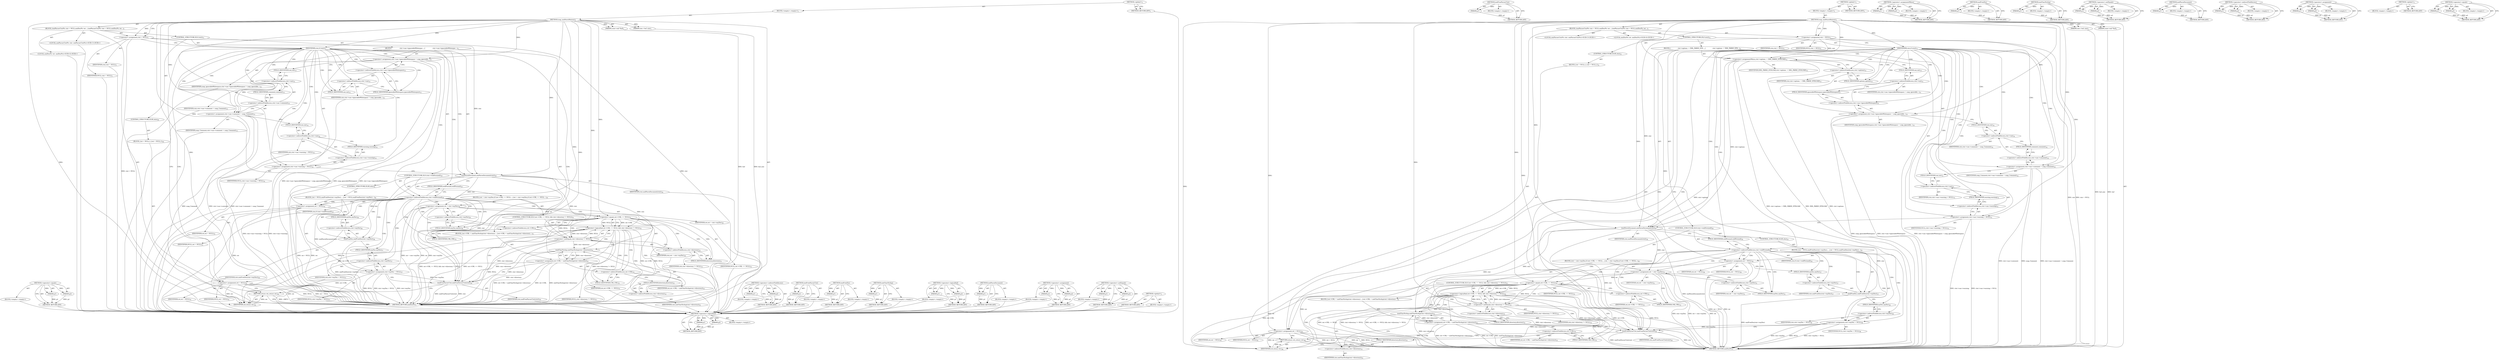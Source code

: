 digraph "&lt;operator&gt;.equals" {
vulnerable_139 [label=<(METHOD,&lt;operator&gt;.equals)>];
vulnerable_140 [label=<(PARAM,p1)>];
vulnerable_141 [label=<(PARAM,p2)>];
vulnerable_142 [label=<(BLOCK,&lt;empty&gt;,&lt;empty&gt;)>];
vulnerable_143 [label=<(METHOD_RETURN,ANY)>];
vulnerable_6 [label=<(METHOD,&lt;global&gt;)<SUB>1</SUB>>];
vulnerable_7 [label=<(BLOCK,&lt;empty&gt;,&lt;empty&gt;)<SUB>1</SUB>>];
vulnerable_8 [label=<(METHOD,soap_xmlParseMemory)<SUB>1</SUB>>];
vulnerable_9 [label=<(PARAM,const void *buf)<SUB>1</SUB>>];
vulnerable_10 [label=<(PARAM,size_t buf_size)<SUB>1</SUB>>];
vulnerable_11 [label=<(BLOCK,{
	xmlParserCtxtPtr ctxt = NULL;
	xmlDocPtr ret...,{
	xmlParserCtxtPtr ctxt = NULL;
	xmlDocPtr ret...)<SUB>2</SUB>>];
vulnerable_12 [label="<(LOCAL,xmlParserCtxtPtr ctxt: xmlParserCtxtPtr)<SUB>3</SUB>>"];
vulnerable_13 [label=<(&lt;operator&gt;.assignment,ctxt = NULL)<SUB>3</SUB>>];
vulnerable_14 [label=<(IDENTIFIER,ctxt,ctxt = NULL)<SUB>3</SUB>>];
vulnerable_15 [label=<(IDENTIFIER,NULL,ctxt = NULL)<SUB>3</SUB>>];
vulnerable_16 [label="<(LOCAL,xmlDocPtr ret: xmlDocPtr)<SUB>4</SUB>>"];
vulnerable_17 [label=<(CONTROL_STRUCTURE,IF,if (ctxt))<SUB>11</SUB>>];
vulnerable_18 [label=<(IDENTIFIER,ctxt,if (ctxt))<SUB>11</SUB>>];
vulnerable_19 [label=<(BLOCK,{
                ctxt-&gt;sax-&gt;ignorableWhitespac...,{
                ctxt-&gt;sax-&gt;ignorableWhitespac...)<SUB>11</SUB>>];
vulnerable_20 [label=<(&lt;operator&gt;.assignment,ctxt-&gt;sax-&gt;ignorableWhitespace = soap_ignorable...)<SUB>12</SUB>>];
vulnerable_21 [label=<(&lt;operator&gt;.indirectFieldAccess,ctxt-&gt;sax-&gt;ignorableWhitespace)<SUB>12</SUB>>];
vulnerable_22 [label=<(&lt;operator&gt;.indirectFieldAccess,ctxt-&gt;sax)<SUB>12</SUB>>];
vulnerable_23 [label=<(IDENTIFIER,ctxt,ctxt-&gt;sax-&gt;ignorableWhitespace = soap_ignorable...)<SUB>12</SUB>>];
vulnerable_24 [label=<(FIELD_IDENTIFIER,sax,sax)<SUB>12</SUB>>];
vulnerable_25 [label=<(FIELD_IDENTIFIER,ignorableWhitespace,ignorableWhitespace)<SUB>12</SUB>>];
vulnerable_26 [label=<(IDENTIFIER,soap_ignorableWhitespace,ctxt-&gt;sax-&gt;ignorableWhitespace = soap_ignorable...)<SUB>12</SUB>>];
vulnerable_27 [label=<(&lt;operator&gt;.assignment,ctxt-&gt;sax-&gt;comment = soap_Comment)<SUB>13</SUB>>];
vulnerable_28 [label=<(&lt;operator&gt;.indirectFieldAccess,ctxt-&gt;sax-&gt;comment)<SUB>13</SUB>>];
vulnerable_29 [label=<(&lt;operator&gt;.indirectFieldAccess,ctxt-&gt;sax)<SUB>13</SUB>>];
vulnerable_30 [label=<(IDENTIFIER,ctxt,ctxt-&gt;sax-&gt;comment = soap_Comment)<SUB>13</SUB>>];
vulnerable_31 [label=<(FIELD_IDENTIFIER,sax,sax)<SUB>13</SUB>>];
vulnerable_32 [label=<(FIELD_IDENTIFIER,comment,comment)<SUB>13</SUB>>];
vulnerable_33 [label=<(IDENTIFIER,soap_Comment,ctxt-&gt;sax-&gt;comment = soap_Comment)<SUB>13</SUB>>];
vulnerable_34 [label=<(&lt;operator&gt;.assignment,ctxt-&gt;sax-&gt;warning = NULL)<SUB>14</SUB>>];
vulnerable_35 [label=<(&lt;operator&gt;.indirectFieldAccess,ctxt-&gt;sax-&gt;warning)<SUB>14</SUB>>];
vulnerable_36 [label=<(&lt;operator&gt;.indirectFieldAccess,ctxt-&gt;sax)<SUB>14</SUB>>];
vulnerable_37 [label=<(IDENTIFIER,ctxt,ctxt-&gt;sax-&gt;warning = NULL)<SUB>14</SUB>>];
vulnerable_38 [label=<(FIELD_IDENTIFIER,sax,sax)<SUB>14</SUB>>];
vulnerable_39 [label=<(FIELD_IDENTIFIER,warning,warning)<SUB>14</SUB>>];
vulnerable_40 [label=<(IDENTIFIER,NULL,ctxt-&gt;sax-&gt;warning = NULL)<SUB>14</SUB>>];
vulnerable_41 [label=<(xmlParseDocument,xmlParseDocument(ctxt))<SUB>18</SUB>>];
vulnerable_42 [label=<(IDENTIFIER,ctxt,xmlParseDocument(ctxt))<SUB>18</SUB>>];
vulnerable_43 [label=<(CONTROL_STRUCTURE,IF,if (ctxt-&gt;wellFormed))<SUB>19</SUB>>];
vulnerable_44 [label=<(&lt;operator&gt;.indirectFieldAccess,ctxt-&gt;wellFormed)<SUB>19</SUB>>];
vulnerable_45 [label=<(IDENTIFIER,ctxt,if (ctxt-&gt;wellFormed))<SUB>19</SUB>>];
vulnerable_46 [label=<(FIELD_IDENTIFIER,wellFormed,wellFormed)<SUB>19</SUB>>];
vulnerable_47 [label=<(BLOCK,{
			ret = ctxt-&gt;myDoc;
			if (ret-&gt;URL == NULL...,{
			ret = ctxt-&gt;myDoc;
			if (ret-&gt;URL == NULL...)<SUB>19</SUB>>];
vulnerable_48 [label=<(&lt;operator&gt;.assignment,ret = ctxt-&gt;myDoc)<SUB>20</SUB>>];
vulnerable_49 [label=<(IDENTIFIER,ret,ret = ctxt-&gt;myDoc)<SUB>20</SUB>>];
vulnerable_50 [label=<(&lt;operator&gt;.indirectFieldAccess,ctxt-&gt;myDoc)<SUB>20</SUB>>];
vulnerable_51 [label=<(IDENTIFIER,ctxt,ret = ctxt-&gt;myDoc)<SUB>20</SUB>>];
vulnerable_52 [label=<(FIELD_IDENTIFIER,myDoc,myDoc)<SUB>20</SUB>>];
vulnerable_53 [label=<(CONTROL_STRUCTURE,IF,if (ret-&gt;URL == NULL &amp;&amp; ctxt-&gt;directory != NULL))<SUB>21</SUB>>];
vulnerable_54 [label=<(&lt;operator&gt;.logicalAnd,ret-&gt;URL == NULL &amp;&amp; ctxt-&gt;directory != NULL)<SUB>21</SUB>>];
vulnerable_55 [label=<(&lt;operator&gt;.equals,ret-&gt;URL == NULL)<SUB>21</SUB>>];
vulnerable_56 [label=<(&lt;operator&gt;.indirectFieldAccess,ret-&gt;URL)<SUB>21</SUB>>];
vulnerable_57 [label=<(IDENTIFIER,ret,ret-&gt;URL == NULL)<SUB>21</SUB>>];
vulnerable_58 [label=<(FIELD_IDENTIFIER,URL,URL)<SUB>21</SUB>>];
vulnerable_59 [label=<(IDENTIFIER,NULL,ret-&gt;URL == NULL)<SUB>21</SUB>>];
vulnerable_60 [label=<(&lt;operator&gt;.notEquals,ctxt-&gt;directory != NULL)<SUB>21</SUB>>];
vulnerable_61 [label=<(&lt;operator&gt;.indirectFieldAccess,ctxt-&gt;directory)<SUB>21</SUB>>];
vulnerable_62 [label=<(IDENTIFIER,ctxt,ctxt-&gt;directory != NULL)<SUB>21</SUB>>];
vulnerable_63 [label=<(FIELD_IDENTIFIER,directory,directory)<SUB>21</SUB>>];
vulnerable_64 [label=<(IDENTIFIER,NULL,ctxt-&gt;directory != NULL)<SUB>21</SUB>>];
vulnerable_65 [label=<(BLOCK,{
				ret-&gt;URL = xmlCharStrdup(ctxt-&gt;directory)...,{
				ret-&gt;URL = xmlCharStrdup(ctxt-&gt;directory)...)<SUB>21</SUB>>];
vulnerable_66 [label=<(&lt;operator&gt;.assignment,ret-&gt;URL = xmlCharStrdup(ctxt-&gt;directory))<SUB>22</SUB>>];
vulnerable_67 [label=<(&lt;operator&gt;.indirectFieldAccess,ret-&gt;URL)<SUB>22</SUB>>];
vulnerable_68 [label=<(IDENTIFIER,ret,ret-&gt;URL = xmlCharStrdup(ctxt-&gt;directory))<SUB>22</SUB>>];
vulnerable_69 [label=<(FIELD_IDENTIFIER,URL,URL)<SUB>22</SUB>>];
vulnerable_70 [label=<(xmlCharStrdup,xmlCharStrdup(ctxt-&gt;directory))<SUB>22</SUB>>];
vulnerable_71 [label=<(&lt;operator&gt;.indirectFieldAccess,ctxt-&gt;directory)<SUB>22</SUB>>];
vulnerable_72 [label=<(IDENTIFIER,ctxt,xmlCharStrdup(ctxt-&gt;directory))<SUB>22</SUB>>];
vulnerable_73 [label=<(FIELD_IDENTIFIER,directory,directory)<SUB>22</SUB>>];
vulnerable_74 [label=<(CONTROL_STRUCTURE,ELSE,else)<SUB>24</SUB>>];
vulnerable_75 [label=<(BLOCK,{
			ret = NULL;
			xmlFreeDoc(ctxt-&gt;myDoc);
		...,{
			ret = NULL;
			xmlFreeDoc(ctxt-&gt;myDoc);
		...)<SUB>24</SUB>>];
vulnerable_76 [label=<(&lt;operator&gt;.assignment,ret = NULL)<SUB>25</SUB>>];
vulnerable_77 [label=<(IDENTIFIER,ret,ret = NULL)<SUB>25</SUB>>];
vulnerable_78 [label=<(IDENTIFIER,NULL,ret = NULL)<SUB>25</SUB>>];
vulnerable_79 [label=<(xmlFreeDoc,xmlFreeDoc(ctxt-&gt;myDoc))<SUB>26</SUB>>];
vulnerable_80 [label=<(&lt;operator&gt;.indirectFieldAccess,ctxt-&gt;myDoc)<SUB>26</SUB>>];
vulnerable_81 [label=<(IDENTIFIER,ctxt,xmlFreeDoc(ctxt-&gt;myDoc))<SUB>26</SUB>>];
vulnerable_82 [label=<(FIELD_IDENTIFIER,myDoc,myDoc)<SUB>26</SUB>>];
vulnerable_83 [label=<(&lt;operator&gt;.assignment,ctxt-&gt;myDoc = NULL)<SUB>27</SUB>>];
vulnerable_84 [label=<(&lt;operator&gt;.indirectFieldAccess,ctxt-&gt;myDoc)<SUB>27</SUB>>];
vulnerable_85 [label=<(IDENTIFIER,ctxt,ctxt-&gt;myDoc = NULL)<SUB>27</SUB>>];
vulnerable_86 [label=<(FIELD_IDENTIFIER,myDoc,myDoc)<SUB>27</SUB>>];
vulnerable_87 [label=<(IDENTIFIER,NULL,ctxt-&gt;myDoc = NULL)<SUB>27</SUB>>];
vulnerable_88 [label=<(xmlFreeParserCtxt,xmlFreeParserCtxt(ctxt))<SUB>29</SUB>>];
vulnerable_89 [label=<(IDENTIFIER,ctxt,xmlFreeParserCtxt(ctxt))<SUB>29</SUB>>];
vulnerable_90 [label=<(CONTROL_STRUCTURE,ELSE,else)<SUB>30</SUB>>];
vulnerable_91 [label=<(BLOCK,{
		ret = NULL;
	},{
		ret = NULL;
	})<SUB>30</SUB>>];
vulnerable_92 [label=<(&lt;operator&gt;.assignment,ret = NULL)<SUB>31</SUB>>];
vulnerable_93 [label=<(IDENTIFIER,ret,ret = NULL)<SUB>31</SUB>>];
vulnerable_94 [label=<(IDENTIFIER,NULL,ret = NULL)<SUB>31</SUB>>];
vulnerable_95 [label=<(RETURN,return ret;,return ret;)<SUB>43</SUB>>];
vulnerable_96 [label=<(IDENTIFIER,ret,return ret;)<SUB>43</SUB>>];
vulnerable_97 [label=<(METHOD_RETURN,xmlDocPtr)<SUB>1</SUB>>];
vulnerable_99 [label=<(METHOD_RETURN,ANY)<SUB>1</SUB>>];
vulnerable_125 [label=<(METHOD,&lt;operator&gt;.indirectFieldAccess)>];
vulnerable_126 [label=<(PARAM,p1)>];
vulnerable_127 [label=<(PARAM,p2)>];
vulnerable_128 [label=<(BLOCK,&lt;empty&gt;,&lt;empty&gt;)>];
vulnerable_129 [label=<(METHOD_RETURN,ANY)>];
vulnerable_157 [label=<(METHOD,xmlFreeParserCtxt)>];
vulnerable_158 [label=<(PARAM,p1)>];
vulnerable_159 [label=<(BLOCK,&lt;empty&gt;,&lt;empty&gt;)>];
vulnerable_160 [label=<(METHOD_RETURN,ANY)>];
vulnerable_153 [label=<(METHOD,xmlFreeDoc)>];
vulnerable_154 [label=<(PARAM,p1)>];
vulnerable_155 [label=<(BLOCK,&lt;empty&gt;,&lt;empty&gt;)>];
vulnerable_156 [label=<(METHOD_RETURN,ANY)>];
vulnerable_149 [label=<(METHOD,xmlCharStrdup)>];
vulnerable_150 [label=<(PARAM,p1)>];
vulnerable_151 [label=<(BLOCK,&lt;empty&gt;,&lt;empty&gt;)>];
vulnerable_152 [label=<(METHOD_RETURN,ANY)>];
vulnerable_134 [label=<(METHOD,&lt;operator&gt;.logicalAnd)>];
vulnerable_135 [label=<(PARAM,p1)>];
vulnerable_136 [label=<(PARAM,p2)>];
vulnerable_137 [label=<(BLOCK,&lt;empty&gt;,&lt;empty&gt;)>];
vulnerable_138 [label=<(METHOD_RETURN,ANY)>];
vulnerable_130 [label=<(METHOD,xmlParseDocument)>];
vulnerable_131 [label=<(PARAM,p1)>];
vulnerable_132 [label=<(BLOCK,&lt;empty&gt;,&lt;empty&gt;)>];
vulnerable_133 [label=<(METHOD_RETURN,ANY)>];
vulnerable_120 [label=<(METHOD,&lt;operator&gt;.assignment)>];
vulnerable_121 [label=<(PARAM,p1)>];
vulnerable_122 [label=<(PARAM,p2)>];
vulnerable_123 [label=<(BLOCK,&lt;empty&gt;,&lt;empty&gt;)>];
vulnerable_124 [label=<(METHOD_RETURN,ANY)>];
vulnerable_114 [label=<(METHOD,&lt;global&gt;)<SUB>1</SUB>>];
vulnerable_115 [label=<(BLOCK,&lt;empty&gt;,&lt;empty&gt;)>];
vulnerable_116 [label=<(METHOD_RETURN,ANY)>];
vulnerable_144 [label=<(METHOD,&lt;operator&gt;.notEquals)>];
vulnerable_145 [label=<(PARAM,p1)>];
vulnerable_146 [label=<(PARAM,p2)>];
vulnerable_147 [label=<(BLOCK,&lt;empty&gt;,&lt;empty&gt;)>];
vulnerable_148 [label=<(METHOD_RETURN,ANY)>];
fixed_144 [label=<(METHOD,&lt;operator&gt;.logicalAnd)>];
fixed_145 [label=<(PARAM,p1)>];
fixed_146 [label=<(PARAM,p2)>];
fixed_147 [label=<(BLOCK,&lt;empty&gt;,&lt;empty&gt;)>];
fixed_148 [label=<(METHOD_RETURN,ANY)>];
fixed_167 [label=<(METHOD,xmlFreeParserCtxt)>];
fixed_168 [label=<(PARAM,p1)>];
fixed_169 [label=<(BLOCK,&lt;empty&gt;,&lt;empty&gt;)>];
fixed_170 [label=<(METHOD_RETURN,ANY)>];
fixed_6 [label=<(METHOD,&lt;global&gt;)<SUB>1</SUB>>];
fixed_7 [label=<(BLOCK,&lt;empty&gt;,&lt;empty&gt;)<SUB>1</SUB>>];
fixed_8 [label=<(METHOD,soap_xmlParseMemory)<SUB>1</SUB>>];
fixed_9 [label=<(PARAM,const void *buf)<SUB>1</SUB>>];
fixed_10 [label=<(PARAM,size_t buf_size)<SUB>1</SUB>>];
fixed_11 [label=<(BLOCK,{
	xmlParserCtxtPtr ctxt = NULL;
	xmlDocPtr ret...,{
	xmlParserCtxtPtr ctxt = NULL;
	xmlDocPtr ret...)<SUB>2</SUB>>];
fixed_12 [label="<(LOCAL,xmlParserCtxtPtr ctxt: xmlParserCtxtPtr)<SUB>3</SUB>>"];
fixed_13 [label=<(&lt;operator&gt;.assignment,ctxt = NULL)<SUB>3</SUB>>];
fixed_14 [label=<(IDENTIFIER,ctxt,ctxt = NULL)<SUB>3</SUB>>];
fixed_15 [label=<(IDENTIFIER,NULL,ctxt = NULL)<SUB>3</SUB>>];
fixed_16 [label="<(LOCAL,xmlDocPtr ret: xmlDocPtr)<SUB>4</SUB>>"];
fixed_17 [label=<(CONTROL_STRUCTURE,IF,if (ctxt))<SUB>11</SUB>>];
fixed_18 [label=<(IDENTIFIER,ctxt,if (ctxt))<SUB>11</SUB>>];
fixed_19 [label=<(BLOCK,{
               ctxt-&gt;options -= XML_PARSE_DTD...,{
               ctxt-&gt;options -= XML_PARSE_DTD...)<SUB>11</SUB>>];
fixed_20 [label=<(&lt;operator&gt;.assignmentMinus,ctxt-&gt;options -= XML_PARSE_DTDLOAD)<SUB>12</SUB>>];
fixed_21 [label=<(&lt;operator&gt;.indirectFieldAccess,ctxt-&gt;options)<SUB>12</SUB>>];
fixed_22 [label=<(IDENTIFIER,ctxt,ctxt-&gt;options -= XML_PARSE_DTDLOAD)<SUB>12</SUB>>];
fixed_23 [label=<(FIELD_IDENTIFIER,options,options)<SUB>12</SUB>>];
fixed_24 [label=<(IDENTIFIER,XML_PARSE_DTDLOAD,ctxt-&gt;options -= XML_PARSE_DTDLOAD)<SUB>12</SUB>>];
fixed_25 [label=<(&lt;operator&gt;.assignment,ctxt-&gt;sax-&gt;ignorableWhitespace = soap_ignorable...)<SUB>13</SUB>>];
fixed_26 [label=<(&lt;operator&gt;.indirectFieldAccess,ctxt-&gt;sax-&gt;ignorableWhitespace)<SUB>13</SUB>>];
fixed_27 [label=<(&lt;operator&gt;.indirectFieldAccess,ctxt-&gt;sax)<SUB>13</SUB>>];
fixed_28 [label=<(IDENTIFIER,ctxt,ctxt-&gt;sax-&gt;ignorableWhitespace = soap_ignorable...)<SUB>13</SUB>>];
fixed_29 [label=<(FIELD_IDENTIFIER,sax,sax)<SUB>13</SUB>>];
fixed_30 [label=<(FIELD_IDENTIFIER,ignorableWhitespace,ignorableWhitespace)<SUB>13</SUB>>];
fixed_31 [label=<(IDENTIFIER,soap_ignorableWhitespace,ctxt-&gt;sax-&gt;ignorableWhitespace = soap_ignorable...)<SUB>13</SUB>>];
fixed_32 [label=<(&lt;operator&gt;.assignment,ctxt-&gt;sax-&gt;comment = soap_Comment)<SUB>14</SUB>>];
fixed_33 [label=<(&lt;operator&gt;.indirectFieldAccess,ctxt-&gt;sax-&gt;comment)<SUB>14</SUB>>];
fixed_34 [label=<(&lt;operator&gt;.indirectFieldAccess,ctxt-&gt;sax)<SUB>14</SUB>>];
fixed_35 [label=<(IDENTIFIER,ctxt,ctxt-&gt;sax-&gt;comment = soap_Comment)<SUB>14</SUB>>];
fixed_36 [label=<(FIELD_IDENTIFIER,sax,sax)<SUB>14</SUB>>];
fixed_37 [label=<(FIELD_IDENTIFIER,comment,comment)<SUB>14</SUB>>];
fixed_38 [label=<(IDENTIFIER,soap_Comment,ctxt-&gt;sax-&gt;comment = soap_Comment)<SUB>14</SUB>>];
fixed_39 [label=<(&lt;operator&gt;.assignment,ctxt-&gt;sax-&gt;warning = NULL)<SUB>15</SUB>>];
fixed_40 [label=<(&lt;operator&gt;.indirectFieldAccess,ctxt-&gt;sax-&gt;warning)<SUB>15</SUB>>];
fixed_41 [label=<(&lt;operator&gt;.indirectFieldAccess,ctxt-&gt;sax)<SUB>15</SUB>>];
fixed_42 [label=<(IDENTIFIER,ctxt,ctxt-&gt;sax-&gt;warning = NULL)<SUB>15</SUB>>];
fixed_43 [label=<(FIELD_IDENTIFIER,sax,sax)<SUB>15</SUB>>];
fixed_44 [label=<(FIELD_IDENTIFIER,warning,warning)<SUB>15</SUB>>];
fixed_45 [label=<(IDENTIFIER,NULL,ctxt-&gt;sax-&gt;warning = NULL)<SUB>15</SUB>>];
fixed_46 [label=<(xmlParseDocument,xmlParseDocument(ctxt))<SUB>19</SUB>>];
fixed_47 [label=<(IDENTIFIER,ctxt,xmlParseDocument(ctxt))<SUB>19</SUB>>];
fixed_48 [label=<(CONTROL_STRUCTURE,IF,if (ctxt-&gt;wellFormed))<SUB>20</SUB>>];
fixed_49 [label=<(&lt;operator&gt;.indirectFieldAccess,ctxt-&gt;wellFormed)<SUB>20</SUB>>];
fixed_50 [label=<(IDENTIFIER,ctxt,if (ctxt-&gt;wellFormed))<SUB>20</SUB>>];
fixed_51 [label=<(FIELD_IDENTIFIER,wellFormed,wellFormed)<SUB>20</SUB>>];
fixed_52 [label=<(BLOCK,{
			ret = ctxt-&gt;myDoc;
			if (ret-&gt;URL == NULL...,{
			ret = ctxt-&gt;myDoc;
			if (ret-&gt;URL == NULL...)<SUB>20</SUB>>];
fixed_53 [label=<(&lt;operator&gt;.assignment,ret = ctxt-&gt;myDoc)<SUB>21</SUB>>];
fixed_54 [label=<(IDENTIFIER,ret,ret = ctxt-&gt;myDoc)<SUB>21</SUB>>];
fixed_55 [label=<(&lt;operator&gt;.indirectFieldAccess,ctxt-&gt;myDoc)<SUB>21</SUB>>];
fixed_56 [label=<(IDENTIFIER,ctxt,ret = ctxt-&gt;myDoc)<SUB>21</SUB>>];
fixed_57 [label=<(FIELD_IDENTIFIER,myDoc,myDoc)<SUB>21</SUB>>];
fixed_58 [label=<(CONTROL_STRUCTURE,IF,if (ret-&gt;URL == NULL &amp;&amp; ctxt-&gt;directory != NULL))<SUB>22</SUB>>];
fixed_59 [label=<(&lt;operator&gt;.logicalAnd,ret-&gt;URL == NULL &amp;&amp; ctxt-&gt;directory != NULL)<SUB>22</SUB>>];
fixed_60 [label=<(&lt;operator&gt;.equals,ret-&gt;URL == NULL)<SUB>22</SUB>>];
fixed_61 [label=<(&lt;operator&gt;.indirectFieldAccess,ret-&gt;URL)<SUB>22</SUB>>];
fixed_62 [label=<(IDENTIFIER,ret,ret-&gt;URL == NULL)<SUB>22</SUB>>];
fixed_63 [label=<(FIELD_IDENTIFIER,URL,URL)<SUB>22</SUB>>];
fixed_64 [label=<(IDENTIFIER,NULL,ret-&gt;URL == NULL)<SUB>22</SUB>>];
fixed_65 [label=<(&lt;operator&gt;.notEquals,ctxt-&gt;directory != NULL)<SUB>22</SUB>>];
fixed_66 [label=<(&lt;operator&gt;.indirectFieldAccess,ctxt-&gt;directory)<SUB>22</SUB>>];
fixed_67 [label=<(IDENTIFIER,ctxt,ctxt-&gt;directory != NULL)<SUB>22</SUB>>];
fixed_68 [label=<(FIELD_IDENTIFIER,directory,directory)<SUB>22</SUB>>];
fixed_69 [label=<(IDENTIFIER,NULL,ctxt-&gt;directory != NULL)<SUB>22</SUB>>];
fixed_70 [label=<(BLOCK,{
				ret-&gt;URL = xmlCharStrdup(ctxt-&gt;directory)...,{
				ret-&gt;URL = xmlCharStrdup(ctxt-&gt;directory)...)<SUB>22</SUB>>];
fixed_71 [label=<(&lt;operator&gt;.assignment,ret-&gt;URL = xmlCharStrdup(ctxt-&gt;directory))<SUB>23</SUB>>];
fixed_72 [label=<(&lt;operator&gt;.indirectFieldAccess,ret-&gt;URL)<SUB>23</SUB>>];
fixed_73 [label=<(IDENTIFIER,ret,ret-&gt;URL = xmlCharStrdup(ctxt-&gt;directory))<SUB>23</SUB>>];
fixed_74 [label=<(FIELD_IDENTIFIER,URL,URL)<SUB>23</SUB>>];
fixed_75 [label=<(xmlCharStrdup,xmlCharStrdup(ctxt-&gt;directory))<SUB>23</SUB>>];
fixed_76 [label=<(&lt;operator&gt;.indirectFieldAccess,ctxt-&gt;directory)<SUB>23</SUB>>];
fixed_77 [label=<(IDENTIFIER,ctxt,xmlCharStrdup(ctxt-&gt;directory))<SUB>23</SUB>>];
fixed_78 [label=<(FIELD_IDENTIFIER,directory,directory)<SUB>23</SUB>>];
fixed_79 [label=<(CONTROL_STRUCTURE,ELSE,else)<SUB>25</SUB>>];
fixed_80 [label=<(BLOCK,{
			ret = NULL;
			xmlFreeDoc(ctxt-&gt;myDoc);
		...,{
			ret = NULL;
			xmlFreeDoc(ctxt-&gt;myDoc);
		...)<SUB>25</SUB>>];
fixed_81 [label=<(&lt;operator&gt;.assignment,ret = NULL)<SUB>26</SUB>>];
fixed_82 [label=<(IDENTIFIER,ret,ret = NULL)<SUB>26</SUB>>];
fixed_83 [label=<(IDENTIFIER,NULL,ret = NULL)<SUB>26</SUB>>];
fixed_84 [label=<(xmlFreeDoc,xmlFreeDoc(ctxt-&gt;myDoc))<SUB>27</SUB>>];
fixed_85 [label=<(&lt;operator&gt;.indirectFieldAccess,ctxt-&gt;myDoc)<SUB>27</SUB>>];
fixed_86 [label=<(IDENTIFIER,ctxt,xmlFreeDoc(ctxt-&gt;myDoc))<SUB>27</SUB>>];
fixed_87 [label=<(FIELD_IDENTIFIER,myDoc,myDoc)<SUB>27</SUB>>];
fixed_88 [label=<(&lt;operator&gt;.assignment,ctxt-&gt;myDoc = NULL)<SUB>28</SUB>>];
fixed_89 [label=<(&lt;operator&gt;.indirectFieldAccess,ctxt-&gt;myDoc)<SUB>28</SUB>>];
fixed_90 [label=<(IDENTIFIER,ctxt,ctxt-&gt;myDoc = NULL)<SUB>28</SUB>>];
fixed_91 [label=<(FIELD_IDENTIFIER,myDoc,myDoc)<SUB>28</SUB>>];
fixed_92 [label=<(IDENTIFIER,NULL,ctxt-&gt;myDoc = NULL)<SUB>28</SUB>>];
fixed_93 [label=<(xmlFreeParserCtxt,xmlFreeParserCtxt(ctxt))<SUB>30</SUB>>];
fixed_94 [label=<(IDENTIFIER,ctxt,xmlFreeParserCtxt(ctxt))<SUB>30</SUB>>];
fixed_95 [label=<(CONTROL_STRUCTURE,ELSE,else)<SUB>31</SUB>>];
fixed_96 [label=<(BLOCK,{
		ret = NULL;
	},{
		ret = NULL;
	})<SUB>31</SUB>>];
fixed_97 [label=<(&lt;operator&gt;.assignment,ret = NULL)<SUB>32</SUB>>];
fixed_98 [label=<(IDENTIFIER,ret,ret = NULL)<SUB>32</SUB>>];
fixed_99 [label=<(IDENTIFIER,NULL,ret = NULL)<SUB>32</SUB>>];
fixed_100 [label=<(RETURN,return ret;,return ret;)<SUB>44</SUB>>];
fixed_101 [label=<(IDENTIFIER,ret,return ret;)<SUB>44</SUB>>];
fixed_102 [label=<(METHOD_RETURN,xmlDocPtr)<SUB>1</SUB>>];
fixed_104 [label=<(METHOD_RETURN,ANY)<SUB>1</SUB>>];
fixed_130 [label=<(METHOD,&lt;operator&gt;.assignmentMinus)>];
fixed_131 [label=<(PARAM,p1)>];
fixed_132 [label=<(PARAM,p2)>];
fixed_133 [label=<(BLOCK,&lt;empty&gt;,&lt;empty&gt;)>];
fixed_134 [label=<(METHOD_RETURN,ANY)>];
fixed_163 [label=<(METHOD,xmlFreeDoc)>];
fixed_164 [label=<(PARAM,p1)>];
fixed_165 [label=<(BLOCK,&lt;empty&gt;,&lt;empty&gt;)>];
fixed_166 [label=<(METHOD_RETURN,ANY)>];
fixed_159 [label=<(METHOD,xmlCharStrdup)>];
fixed_160 [label=<(PARAM,p1)>];
fixed_161 [label=<(BLOCK,&lt;empty&gt;,&lt;empty&gt;)>];
fixed_162 [label=<(METHOD_RETURN,ANY)>];
fixed_154 [label=<(METHOD,&lt;operator&gt;.notEquals)>];
fixed_155 [label=<(PARAM,p1)>];
fixed_156 [label=<(PARAM,p2)>];
fixed_157 [label=<(BLOCK,&lt;empty&gt;,&lt;empty&gt;)>];
fixed_158 [label=<(METHOD_RETURN,ANY)>];
fixed_140 [label=<(METHOD,xmlParseDocument)>];
fixed_141 [label=<(PARAM,p1)>];
fixed_142 [label=<(BLOCK,&lt;empty&gt;,&lt;empty&gt;)>];
fixed_143 [label=<(METHOD_RETURN,ANY)>];
fixed_135 [label=<(METHOD,&lt;operator&gt;.indirectFieldAccess)>];
fixed_136 [label=<(PARAM,p1)>];
fixed_137 [label=<(PARAM,p2)>];
fixed_138 [label=<(BLOCK,&lt;empty&gt;,&lt;empty&gt;)>];
fixed_139 [label=<(METHOD_RETURN,ANY)>];
fixed_125 [label=<(METHOD,&lt;operator&gt;.assignment)>];
fixed_126 [label=<(PARAM,p1)>];
fixed_127 [label=<(PARAM,p2)>];
fixed_128 [label=<(BLOCK,&lt;empty&gt;,&lt;empty&gt;)>];
fixed_129 [label=<(METHOD_RETURN,ANY)>];
fixed_119 [label=<(METHOD,&lt;global&gt;)<SUB>1</SUB>>];
fixed_120 [label=<(BLOCK,&lt;empty&gt;,&lt;empty&gt;)>];
fixed_121 [label=<(METHOD_RETURN,ANY)>];
fixed_149 [label=<(METHOD,&lt;operator&gt;.equals)>];
fixed_150 [label=<(PARAM,p1)>];
fixed_151 [label=<(PARAM,p2)>];
fixed_152 [label=<(BLOCK,&lt;empty&gt;,&lt;empty&gt;)>];
fixed_153 [label=<(METHOD_RETURN,ANY)>];
vulnerable_139 -> vulnerable_140  [key=0, label="AST: "];
vulnerable_139 -> vulnerable_140  [key=1, label="DDG: "];
vulnerable_139 -> vulnerable_142  [key=0, label="AST: "];
vulnerable_139 -> vulnerable_141  [key=0, label="AST: "];
vulnerable_139 -> vulnerable_141  [key=1, label="DDG: "];
vulnerable_139 -> vulnerable_143  [key=0, label="AST: "];
vulnerable_139 -> vulnerable_143  [key=1, label="CFG: "];
vulnerable_140 -> vulnerable_143  [key=0, label="DDG: p1"];
vulnerable_141 -> vulnerable_143  [key=0, label="DDG: p2"];
vulnerable_142 -> fixed_144  [key=0];
vulnerable_143 -> fixed_144  [key=0];
vulnerable_6 -> vulnerable_7  [key=0, label="AST: "];
vulnerable_6 -> vulnerable_99  [key=0, label="AST: "];
vulnerable_6 -> vulnerable_99  [key=1, label="CFG: "];
vulnerable_7 -> vulnerable_8  [key=0, label="AST: "];
vulnerable_8 -> vulnerable_9  [key=0, label="AST: "];
vulnerable_8 -> vulnerable_9  [key=1, label="DDG: "];
vulnerable_8 -> vulnerable_10  [key=0, label="AST: "];
vulnerable_8 -> vulnerable_10  [key=1, label="DDG: "];
vulnerable_8 -> vulnerable_11  [key=0, label="AST: "];
vulnerable_8 -> vulnerable_97  [key=0, label="AST: "];
vulnerable_8 -> vulnerable_13  [key=0, label="CFG: "];
vulnerable_8 -> vulnerable_13  [key=1, label="DDG: "];
vulnerable_8 -> vulnerable_18  [key=0, label="DDG: "];
vulnerable_8 -> vulnerable_96  [key=0, label="DDG: "];
vulnerable_8 -> vulnerable_20  [key=0, label="DDG: "];
vulnerable_8 -> vulnerable_27  [key=0, label="DDG: "];
vulnerable_8 -> vulnerable_34  [key=0, label="DDG: "];
vulnerable_8 -> vulnerable_41  [key=0, label="DDG: "];
vulnerable_8 -> vulnerable_88  [key=0, label="DDG: "];
vulnerable_8 -> vulnerable_92  [key=0, label="DDG: "];
vulnerable_8 -> vulnerable_76  [key=0, label="DDG: "];
vulnerable_8 -> vulnerable_83  [key=0, label="DDG: "];
vulnerable_8 -> vulnerable_55  [key=0, label="DDG: "];
vulnerable_8 -> vulnerable_60  [key=0, label="DDG: "];
vulnerable_9 -> vulnerable_97  [key=0, label="DDG: buf"];
vulnerable_10 -> vulnerable_97  [key=0, label="DDG: buf_size"];
vulnerable_11 -> vulnerable_12  [key=0, label="AST: "];
vulnerable_11 -> vulnerable_13  [key=0, label="AST: "];
vulnerable_11 -> vulnerable_16  [key=0, label="AST: "];
vulnerable_11 -> vulnerable_17  [key=0, label="AST: "];
vulnerable_11 -> vulnerable_95  [key=0, label="AST: "];
vulnerable_12 -> fixed_144  [key=0];
vulnerable_13 -> vulnerable_14  [key=0, label="AST: "];
vulnerable_13 -> vulnerable_15  [key=0, label="AST: "];
vulnerable_13 -> vulnerable_18  [key=0, label="CFG: "];
vulnerable_13 -> vulnerable_97  [key=0, label="DDG: ctxt"];
vulnerable_13 -> vulnerable_97  [key=1, label="DDG: ctxt = NULL"];
vulnerable_13 -> vulnerable_41  [key=0, label="DDG: ctxt"];
vulnerable_14 -> fixed_144  [key=0];
vulnerable_15 -> fixed_144  [key=0];
vulnerable_16 -> fixed_144  [key=0];
vulnerable_17 -> vulnerable_18  [key=0, label="AST: "];
vulnerable_17 -> vulnerable_19  [key=0, label="AST: "];
vulnerable_17 -> vulnerable_90  [key=0, label="AST: "];
vulnerable_18 -> vulnerable_24  [key=0, label="CFG: "];
vulnerable_18 -> vulnerable_24  [key=1, label="CDG: "];
vulnerable_18 -> vulnerable_92  [key=0, label="CFG: "];
vulnerable_18 -> vulnerable_92  [key=1, label="CDG: "];
vulnerable_18 -> vulnerable_34  [key=0, label="CDG: "];
vulnerable_18 -> vulnerable_21  [key=0, label="CDG: "];
vulnerable_18 -> vulnerable_32  [key=0, label="CDG: "];
vulnerable_18 -> vulnerable_28  [key=0, label="CDG: "];
vulnerable_18 -> vulnerable_46  [key=0, label="CDG: "];
vulnerable_18 -> vulnerable_20  [key=0, label="CDG: "];
vulnerable_18 -> vulnerable_38  [key=0, label="CDG: "];
vulnerable_18 -> vulnerable_25  [key=0, label="CDG: "];
vulnerable_18 -> vulnerable_22  [key=0, label="CDG: "];
vulnerable_18 -> vulnerable_27  [key=0, label="CDG: "];
vulnerable_18 -> vulnerable_29  [key=0, label="CDG: "];
vulnerable_18 -> vulnerable_44  [key=0, label="CDG: "];
vulnerable_18 -> vulnerable_35  [key=0, label="CDG: "];
vulnerable_18 -> vulnerable_36  [key=0, label="CDG: "];
vulnerable_18 -> vulnerable_88  [key=0, label="CDG: "];
vulnerable_18 -> vulnerable_41  [key=0, label="CDG: "];
vulnerable_18 -> vulnerable_39  [key=0, label="CDG: "];
vulnerable_18 -> vulnerable_31  [key=0, label="CDG: "];
vulnerable_19 -> vulnerable_20  [key=0, label="AST: "];
vulnerable_19 -> vulnerable_27  [key=0, label="AST: "];
vulnerable_19 -> vulnerable_34  [key=0, label="AST: "];
vulnerable_19 -> vulnerable_41  [key=0, label="AST: "];
vulnerable_19 -> vulnerable_43  [key=0, label="AST: "];
vulnerable_19 -> vulnerable_88  [key=0, label="AST: "];
vulnerable_20 -> vulnerable_21  [key=0, label="AST: "];
vulnerable_20 -> vulnerable_26  [key=0, label="AST: "];
vulnerable_20 -> vulnerable_31  [key=0, label="CFG: "];
vulnerable_20 -> vulnerable_97  [key=0, label="DDG: ctxt-&gt;sax-&gt;ignorableWhitespace"];
vulnerable_20 -> vulnerable_97  [key=1, label="DDG: ctxt-&gt;sax-&gt;ignorableWhitespace = soap_ignorableWhitespace"];
vulnerable_20 -> vulnerable_97  [key=2, label="DDG: soap_ignorableWhitespace"];
vulnerable_21 -> vulnerable_22  [key=0, label="AST: "];
vulnerable_21 -> vulnerable_25  [key=0, label="AST: "];
vulnerable_21 -> vulnerable_20  [key=0, label="CFG: "];
vulnerable_22 -> vulnerable_23  [key=0, label="AST: "];
vulnerable_22 -> vulnerable_24  [key=0, label="AST: "];
vulnerable_22 -> vulnerable_25  [key=0, label="CFG: "];
vulnerable_23 -> fixed_144  [key=0];
vulnerable_24 -> vulnerable_22  [key=0, label="CFG: "];
vulnerable_25 -> vulnerable_21  [key=0, label="CFG: "];
vulnerable_26 -> fixed_144  [key=0];
vulnerable_27 -> vulnerable_28  [key=0, label="AST: "];
vulnerable_27 -> vulnerable_33  [key=0, label="AST: "];
vulnerable_27 -> vulnerable_38  [key=0, label="CFG: "];
vulnerable_27 -> vulnerable_97  [key=0, label="DDG: ctxt-&gt;sax-&gt;comment"];
vulnerable_27 -> vulnerable_97  [key=1, label="DDG: ctxt-&gt;sax-&gt;comment = soap_Comment"];
vulnerable_27 -> vulnerable_97  [key=2, label="DDG: soap_Comment"];
vulnerable_28 -> vulnerable_29  [key=0, label="AST: "];
vulnerable_28 -> vulnerable_32  [key=0, label="AST: "];
vulnerable_28 -> vulnerable_27  [key=0, label="CFG: "];
vulnerable_29 -> vulnerable_30  [key=0, label="AST: "];
vulnerable_29 -> vulnerable_31  [key=0, label="AST: "];
vulnerable_29 -> vulnerable_32  [key=0, label="CFG: "];
vulnerable_30 -> fixed_144  [key=0];
vulnerable_31 -> vulnerable_29  [key=0, label="CFG: "];
vulnerable_32 -> vulnerable_28  [key=0, label="CFG: "];
vulnerable_33 -> fixed_144  [key=0];
vulnerable_34 -> vulnerable_35  [key=0, label="AST: "];
vulnerable_34 -> vulnerable_40  [key=0, label="AST: "];
vulnerable_34 -> vulnerable_41  [key=0, label="CFG: "];
vulnerable_34 -> vulnerable_97  [key=0, label="DDG: ctxt-&gt;sax-&gt;warning"];
vulnerable_34 -> vulnerable_97  [key=1, label="DDG: ctxt-&gt;sax-&gt;warning = NULL"];
vulnerable_35 -> vulnerable_36  [key=0, label="AST: "];
vulnerable_35 -> vulnerable_39  [key=0, label="AST: "];
vulnerable_35 -> vulnerable_34  [key=0, label="CFG: "];
vulnerable_36 -> vulnerable_37  [key=0, label="AST: "];
vulnerable_36 -> vulnerable_38  [key=0, label="AST: "];
vulnerable_36 -> vulnerable_39  [key=0, label="CFG: "];
vulnerable_37 -> fixed_144  [key=0];
vulnerable_38 -> vulnerable_36  [key=0, label="CFG: "];
vulnerable_39 -> vulnerable_35  [key=0, label="CFG: "];
vulnerable_40 -> fixed_144  [key=0];
vulnerable_41 -> vulnerable_42  [key=0, label="AST: "];
vulnerable_41 -> vulnerable_46  [key=0, label="CFG: "];
vulnerable_41 -> vulnerable_97  [key=0, label="DDG: xmlParseDocument(ctxt)"];
vulnerable_41 -> vulnerable_88  [key=0, label="DDG: ctxt"];
vulnerable_41 -> vulnerable_48  [key=0, label="DDG: ctxt"];
vulnerable_41 -> vulnerable_79  [key=0, label="DDG: ctxt"];
vulnerable_41 -> vulnerable_60  [key=0, label="DDG: ctxt"];
vulnerable_41 -> vulnerable_70  [key=0, label="DDG: ctxt"];
vulnerable_42 -> fixed_144  [key=0];
vulnerable_43 -> vulnerable_44  [key=0, label="AST: "];
vulnerable_43 -> vulnerable_47  [key=0, label="AST: "];
vulnerable_43 -> vulnerable_74  [key=0, label="AST: "];
vulnerable_44 -> vulnerable_45  [key=0, label="AST: "];
vulnerable_44 -> vulnerable_46  [key=0, label="AST: "];
vulnerable_44 -> vulnerable_52  [key=0, label="CFG: "];
vulnerable_44 -> vulnerable_52  [key=1, label="CDG: "];
vulnerable_44 -> vulnerable_76  [key=0, label="CFG: "];
vulnerable_44 -> vulnerable_76  [key=1, label="CDG: "];
vulnerable_44 -> vulnerable_48  [key=0, label="CDG: "];
vulnerable_44 -> vulnerable_84  [key=0, label="CDG: "];
vulnerable_44 -> vulnerable_56  [key=0, label="CDG: "];
vulnerable_44 -> vulnerable_50  [key=0, label="CDG: "];
vulnerable_44 -> vulnerable_82  [key=0, label="CDG: "];
vulnerable_44 -> vulnerable_54  [key=0, label="CDG: "];
vulnerable_44 -> vulnerable_79  [key=0, label="CDG: "];
vulnerable_44 -> vulnerable_80  [key=0, label="CDG: "];
vulnerable_44 -> vulnerable_58  [key=0, label="CDG: "];
vulnerable_44 -> vulnerable_83  [key=0, label="CDG: "];
vulnerable_44 -> vulnerable_55  [key=0, label="CDG: "];
vulnerable_44 -> vulnerable_86  [key=0, label="CDG: "];
vulnerable_45 -> fixed_144  [key=0];
vulnerable_46 -> vulnerable_44  [key=0, label="CFG: "];
vulnerable_47 -> vulnerable_48  [key=0, label="AST: "];
vulnerable_47 -> vulnerable_53  [key=0, label="AST: "];
vulnerable_48 -> vulnerable_49  [key=0, label="AST: "];
vulnerable_48 -> vulnerable_50  [key=0, label="AST: "];
vulnerable_48 -> vulnerable_58  [key=0, label="CFG: "];
vulnerable_48 -> vulnerable_97  [key=0, label="DDG: ret"];
vulnerable_48 -> vulnerable_97  [key=1, label="DDG: ctxt-&gt;myDoc"];
vulnerable_48 -> vulnerable_97  [key=2, label="DDG: ret = ctxt-&gt;myDoc"];
vulnerable_48 -> vulnerable_96  [key=0, label="DDG: ret"];
vulnerable_48 -> vulnerable_55  [key=0, label="DDG: ret"];
vulnerable_49 -> fixed_144  [key=0];
vulnerable_50 -> vulnerable_51  [key=0, label="AST: "];
vulnerable_50 -> vulnerable_52  [key=0, label="AST: "];
vulnerable_50 -> vulnerable_48  [key=0, label="CFG: "];
vulnerable_51 -> fixed_144  [key=0];
vulnerable_52 -> vulnerable_50  [key=0, label="CFG: "];
vulnerable_53 -> vulnerable_54  [key=0, label="AST: "];
vulnerable_53 -> vulnerable_65  [key=0, label="AST: "];
vulnerable_54 -> vulnerable_55  [key=0, label="AST: "];
vulnerable_54 -> vulnerable_60  [key=0, label="AST: "];
vulnerable_54 -> vulnerable_69  [key=0, label="CFG: "];
vulnerable_54 -> vulnerable_69  [key=1, label="CDG: "];
vulnerable_54 -> vulnerable_88  [key=0, label="CFG: "];
vulnerable_54 -> vulnerable_97  [key=0, label="DDG: ret-&gt;URL == NULL"];
vulnerable_54 -> vulnerable_97  [key=1, label="DDG: ctxt-&gt;directory != NULL"];
vulnerable_54 -> vulnerable_97  [key=2, label="DDG: ret-&gt;URL == NULL &amp;&amp; ctxt-&gt;directory != NULL"];
vulnerable_54 -> vulnerable_73  [key=0, label="CDG: "];
vulnerable_54 -> vulnerable_66  [key=0, label="CDG: "];
vulnerable_54 -> vulnerable_67  [key=0, label="CDG: "];
vulnerable_54 -> vulnerable_71  [key=0, label="CDG: "];
vulnerable_54 -> vulnerable_70  [key=0, label="CDG: "];
vulnerable_55 -> vulnerable_56  [key=0, label="AST: "];
vulnerable_55 -> vulnerable_59  [key=0, label="AST: "];
vulnerable_55 -> vulnerable_54  [key=0, label="CFG: "];
vulnerable_55 -> vulnerable_54  [key=1, label="DDG: ret-&gt;URL"];
vulnerable_55 -> vulnerable_54  [key=2, label="DDG: NULL"];
vulnerable_55 -> vulnerable_63  [key=0, label="CFG: "];
vulnerable_55 -> vulnerable_63  [key=1, label="CDG: "];
vulnerable_55 -> vulnerable_97  [key=0, label="DDG: ret-&gt;URL"];
vulnerable_55 -> vulnerable_97  [key=1, label="DDG: NULL"];
vulnerable_55 -> vulnerable_96  [key=0, label="DDG: ret-&gt;URL"];
vulnerable_55 -> vulnerable_60  [key=0, label="DDG: NULL"];
vulnerable_55 -> vulnerable_60  [key=1, label="CDG: "];
vulnerable_55 -> vulnerable_61  [key=0, label="CDG: "];
vulnerable_56 -> vulnerable_57  [key=0, label="AST: "];
vulnerable_56 -> vulnerable_58  [key=0, label="AST: "];
vulnerable_56 -> vulnerable_55  [key=0, label="CFG: "];
vulnerable_57 -> fixed_144  [key=0];
vulnerable_58 -> vulnerable_56  [key=0, label="CFG: "];
vulnerable_59 -> fixed_144  [key=0];
vulnerable_60 -> vulnerable_61  [key=0, label="AST: "];
vulnerable_60 -> vulnerable_64  [key=0, label="AST: "];
vulnerable_60 -> vulnerable_54  [key=0, label="CFG: "];
vulnerable_60 -> vulnerable_54  [key=1, label="DDG: ctxt-&gt;directory"];
vulnerable_60 -> vulnerable_54  [key=2, label="DDG: NULL"];
vulnerable_60 -> vulnerable_97  [key=0, label="DDG: ctxt-&gt;directory"];
vulnerable_60 -> vulnerable_97  [key=1, label="DDG: NULL"];
vulnerable_60 -> vulnerable_88  [key=0, label="DDG: ctxt-&gt;directory"];
vulnerable_60 -> vulnerable_70  [key=0, label="DDG: ctxt-&gt;directory"];
vulnerable_61 -> vulnerable_62  [key=0, label="AST: "];
vulnerable_61 -> vulnerable_63  [key=0, label="AST: "];
vulnerable_61 -> vulnerable_60  [key=0, label="CFG: "];
vulnerable_62 -> fixed_144  [key=0];
vulnerable_63 -> vulnerable_61  [key=0, label="CFG: "];
vulnerable_64 -> fixed_144  [key=0];
vulnerable_65 -> vulnerable_66  [key=0, label="AST: "];
vulnerable_66 -> vulnerable_67  [key=0, label="AST: "];
vulnerable_66 -> vulnerable_70  [key=0, label="AST: "];
vulnerable_66 -> vulnerable_88  [key=0, label="CFG: "];
vulnerable_66 -> vulnerable_97  [key=0, label="DDG: ret-&gt;URL"];
vulnerable_66 -> vulnerable_97  [key=1, label="DDG: xmlCharStrdup(ctxt-&gt;directory)"];
vulnerable_66 -> vulnerable_97  [key=2, label="DDG: ret-&gt;URL = xmlCharStrdup(ctxt-&gt;directory)"];
vulnerable_66 -> vulnerable_96  [key=0, label="DDG: ret-&gt;URL"];
vulnerable_67 -> vulnerable_68  [key=0, label="AST: "];
vulnerable_67 -> vulnerable_69  [key=0, label="AST: "];
vulnerable_67 -> vulnerable_73  [key=0, label="CFG: "];
vulnerable_68 -> fixed_144  [key=0];
vulnerable_69 -> vulnerable_67  [key=0, label="CFG: "];
vulnerable_70 -> vulnerable_71  [key=0, label="AST: "];
vulnerable_70 -> vulnerable_66  [key=0, label="CFG: "];
vulnerable_70 -> vulnerable_66  [key=1, label="DDG: ctxt-&gt;directory"];
vulnerable_70 -> vulnerable_97  [key=0, label="DDG: ctxt-&gt;directory"];
vulnerable_70 -> vulnerable_88  [key=0, label="DDG: ctxt-&gt;directory"];
vulnerable_71 -> vulnerable_72  [key=0, label="AST: "];
vulnerable_71 -> vulnerable_73  [key=0, label="AST: "];
vulnerable_71 -> vulnerable_70  [key=0, label="CFG: "];
vulnerable_72 -> fixed_144  [key=0];
vulnerable_73 -> vulnerable_71  [key=0, label="CFG: "];
vulnerable_74 -> vulnerable_75  [key=0, label="AST: "];
vulnerable_75 -> vulnerable_76  [key=0, label="AST: "];
vulnerable_75 -> vulnerable_79  [key=0, label="AST: "];
vulnerable_75 -> vulnerable_83  [key=0, label="AST: "];
vulnerable_76 -> vulnerable_77  [key=0, label="AST: "];
vulnerable_76 -> vulnerable_78  [key=0, label="AST: "];
vulnerable_76 -> vulnerable_82  [key=0, label="CFG: "];
vulnerable_76 -> vulnerable_97  [key=0, label="DDG: ret"];
vulnerable_76 -> vulnerable_97  [key=1, label="DDG: ret = NULL"];
vulnerable_76 -> vulnerable_96  [key=0, label="DDG: ret"];
vulnerable_77 -> fixed_144  [key=0];
vulnerable_78 -> fixed_144  [key=0];
vulnerable_79 -> vulnerable_80  [key=0, label="AST: "];
vulnerable_79 -> vulnerable_86  [key=0, label="CFG: "];
vulnerable_79 -> vulnerable_97  [key=0, label="DDG: xmlFreeDoc(ctxt-&gt;myDoc)"];
vulnerable_80 -> vulnerable_81  [key=0, label="AST: "];
vulnerable_80 -> vulnerable_82  [key=0, label="AST: "];
vulnerable_80 -> vulnerable_79  [key=0, label="CFG: "];
vulnerable_81 -> fixed_144  [key=0];
vulnerable_82 -> vulnerable_80  [key=0, label="CFG: "];
vulnerable_83 -> vulnerable_84  [key=0, label="AST: "];
vulnerable_83 -> vulnerable_87  [key=0, label="AST: "];
vulnerable_83 -> vulnerable_88  [key=0, label="CFG: "];
vulnerable_83 -> vulnerable_88  [key=1, label="DDG: ctxt-&gt;myDoc"];
vulnerable_83 -> vulnerable_97  [key=0, label="DDG: ctxt-&gt;myDoc"];
vulnerable_83 -> vulnerable_97  [key=1, label="DDG: NULL"];
vulnerable_83 -> vulnerable_97  [key=2, label="DDG: ctxt-&gt;myDoc = NULL"];
vulnerable_84 -> vulnerable_85  [key=0, label="AST: "];
vulnerable_84 -> vulnerable_86  [key=0, label="AST: "];
vulnerable_84 -> vulnerable_83  [key=0, label="CFG: "];
vulnerable_85 -> fixed_144  [key=0];
vulnerable_86 -> vulnerable_84  [key=0, label="CFG: "];
vulnerable_87 -> fixed_144  [key=0];
vulnerable_88 -> vulnerable_89  [key=0, label="AST: "];
vulnerable_88 -> vulnerable_95  [key=0, label="CFG: "];
vulnerable_88 -> vulnerable_97  [key=0, label="DDG: ctxt"];
vulnerable_88 -> vulnerable_97  [key=1, label="DDG: xmlFreeParserCtxt(ctxt)"];
vulnerable_89 -> fixed_144  [key=0];
vulnerable_90 -> vulnerable_91  [key=0, label="AST: "];
vulnerable_91 -> vulnerable_92  [key=0, label="AST: "];
vulnerable_92 -> vulnerable_93  [key=0, label="AST: "];
vulnerable_92 -> vulnerable_94  [key=0, label="AST: "];
vulnerable_92 -> vulnerable_95  [key=0, label="CFG: "];
vulnerable_92 -> vulnerable_97  [key=0, label="DDG: ret"];
vulnerable_92 -> vulnerable_97  [key=1, label="DDG: NULL"];
vulnerable_92 -> vulnerable_97  [key=2, label="DDG: ret = NULL"];
vulnerable_92 -> vulnerable_96  [key=0, label="DDG: ret"];
vulnerable_93 -> fixed_144  [key=0];
vulnerable_94 -> fixed_144  [key=0];
vulnerable_95 -> vulnerable_96  [key=0, label="AST: "];
vulnerable_95 -> vulnerable_97  [key=0, label="CFG: "];
vulnerable_95 -> vulnerable_97  [key=1, label="DDG: &lt;RET&gt;"];
vulnerable_96 -> vulnerable_95  [key=0, label="DDG: ret"];
vulnerable_97 -> fixed_144  [key=0];
vulnerable_99 -> fixed_144  [key=0];
vulnerable_125 -> vulnerable_126  [key=0, label="AST: "];
vulnerable_125 -> vulnerable_126  [key=1, label="DDG: "];
vulnerable_125 -> vulnerable_128  [key=0, label="AST: "];
vulnerable_125 -> vulnerable_127  [key=0, label="AST: "];
vulnerable_125 -> vulnerable_127  [key=1, label="DDG: "];
vulnerable_125 -> vulnerable_129  [key=0, label="AST: "];
vulnerable_125 -> vulnerable_129  [key=1, label="CFG: "];
vulnerable_126 -> vulnerable_129  [key=0, label="DDG: p1"];
vulnerable_127 -> vulnerable_129  [key=0, label="DDG: p2"];
vulnerable_128 -> fixed_144  [key=0];
vulnerable_129 -> fixed_144  [key=0];
vulnerable_157 -> vulnerable_158  [key=0, label="AST: "];
vulnerable_157 -> vulnerable_158  [key=1, label="DDG: "];
vulnerable_157 -> vulnerable_159  [key=0, label="AST: "];
vulnerable_157 -> vulnerable_160  [key=0, label="AST: "];
vulnerable_157 -> vulnerable_160  [key=1, label="CFG: "];
vulnerable_158 -> vulnerable_160  [key=0, label="DDG: p1"];
vulnerable_159 -> fixed_144  [key=0];
vulnerable_160 -> fixed_144  [key=0];
vulnerable_153 -> vulnerable_154  [key=0, label="AST: "];
vulnerable_153 -> vulnerable_154  [key=1, label="DDG: "];
vulnerable_153 -> vulnerable_155  [key=0, label="AST: "];
vulnerable_153 -> vulnerable_156  [key=0, label="AST: "];
vulnerable_153 -> vulnerable_156  [key=1, label="CFG: "];
vulnerable_154 -> vulnerable_156  [key=0, label="DDG: p1"];
vulnerable_155 -> fixed_144  [key=0];
vulnerable_156 -> fixed_144  [key=0];
vulnerable_149 -> vulnerable_150  [key=0, label="AST: "];
vulnerable_149 -> vulnerable_150  [key=1, label="DDG: "];
vulnerable_149 -> vulnerable_151  [key=0, label="AST: "];
vulnerable_149 -> vulnerable_152  [key=0, label="AST: "];
vulnerable_149 -> vulnerable_152  [key=1, label="CFG: "];
vulnerable_150 -> vulnerable_152  [key=0, label="DDG: p1"];
vulnerable_151 -> fixed_144  [key=0];
vulnerable_152 -> fixed_144  [key=0];
vulnerable_134 -> vulnerable_135  [key=0, label="AST: "];
vulnerable_134 -> vulnerable_135  [key=1, label="DDG: "];
vulnerable_134 -> vulnerable_137  [key=0, label="AST: "];
vulnerable_134 -> vulnerable_136  [key=0, label="AST: "];
vulnerable_134 -> vulnerable_136  [key=1, label="DDG: "];
vulnerable_134 -> vulnerable_138  [key=0, label="AST: "];
vulnerable_134 -> vulnerable_138  [key=1, label="CFG: "];
vulnerable_135 -> vulnerable_138  [key=0, label="DDG: p1"];
vulnerable_136 -> vulnerable_138  [key=0, label="DDG: p2"];
vulnerable_137 -> fixed_144  [key=0];
vulnerable_138 -> fixed_144  [key=0];
vulnerable_130 -> vulnerable_131  [key=0, label="AST: "];
vulnerable_130 -> vulnerable_131  [key=1, label="DDG: "];
vulnerable_130 -> vulnerable_132  [key=0, label="AST: "];
vulnerable_130 -> vulnerable_133  [key=0, label="AST: "];
vulnerable_130 -> vulnerable_133  [key=1, label="CFG: "];
vulnerable_131 -> vulnerable_133  [key=0, label="DDG: p1"];
vulnerable_132 -> fixed_144  [key=0];
vulnerable_133 -> fixed_144  [key=0];
vulnerable_120 -> vulnerable_121  [key=0, label="AST: "];
vulnerable_120 -> vulnerable_121  [key=1, label="DDG: "];
vulnerable_120 -> vulnerable_123  [key=0, label="AST: "];
vulnerable_120 -> vulnerable_122  [key=0, label="AST: "];
vulnerable_120 -> vulnerable_122  [key=1, label="DDG: "];
vulnerable_120 -> vulnerable_124  [key=0, label="AST: "];
vulnerable_120 -> vulnerable_124  [key=1, label="CFG: "];
vulnerable_121 -> vulnerable_124  [key=0, label="DDG: p1"];
vulnerable_122 -> vulnerable_124  [key=0, label="DDG: p2"];
vulnerable_123 -> fixed_144  [key=0];
vulnerable_124 -> fixed_144  [key=0];
vulnerable_114 -> vulnerable_115  [key=0, label="AST: "];
vulnerable_114 -> vulnerable_116  [key=0, label="AST: "];
vulnerable_114 -> vulnerable_116  [key=1, label="CFG: "];
vulnerable_115 -> fixed_144  [key=0];
vulnerable_116 -> fixed_144  [key=0];
vulnerable_144 -> vulnerable_145  [key=0, label="AST: "];
vulnerable_144 -> vulnerable_145  [key=1, label="DDG: "];
vulnerable_144 -> vulnerable_147  [key=0, label="AST: "];
vulnerable_144 -> vulnerable_146  [key=0, label="AST: "];
vulnerable_144 -> vulnerable_146  [key=1, label="DDG: "];
vulnerable_144 -> vulnerable_148  [key=0, label="AST: "];
vulnerable_144 -> vulnerable_148  [key=1, label="CFG: "];
vulnerable_145 -> vulnerable_148  [key=0, label="DDG: p1"];
vulnerable_146 -> vulnerable_148  [key=0, label="DDG: p2"];
vulnerable_147 -> fixed_144  [key=0];
vulnerable_148 -> fixed_144  [key=0];
fixed_144 -> fixed_145  [key=0, label="AST: "];
fixed_144 -> fixed_145  [key=1, label="DDG: "];
fixed_144 -> fixed_147  [key=0, label="AST: "];
fixed_144 -> fixed_146  [key=0, label="AST: "];
fixed_144 -> fixed_146  [key=1, label="DDG: "];
fixed_144 -> fixed_148  [key=0, label="AST: "];
fixed_144 -> fixed_148  [key=1, label="CFG: "];
fixed_145 -> fixed_148  [key=0, label="DDG: p1"];
fixed_146 -> fixed_148  [key=0, label="DDG: p2"];
fixed_167 -> fixed_168  [key=0, label="AST: "];
fixed_167 -> fixed_168  [key=1, label="DDG: "];
fixed_167 -> fixed_169  [key=0, label="AST: "];
fixed_167 -> fixed_170  [key=0, label="AST: "];
fixed_167 -> fixed_170  [key=1, label="CFG: "];
fixed_168 -> fixed_170  [key=0, label="DDG: p1"];
fixed_6 -> fixed_7  [key=0, label="AST: "];
fixed_6 -> fixed_104  [key=0, label="AST: "];
fixed_6 -> fixed_104  [key=1, label="CFG: "];
fixed_7 -> fixed_8  [key=0, label="AST: "];
fixed_8 -> fixed_9  [key=0, label="AST: "];
fixed_8 -> fixed_9  [key=1, label="DDG: "];
fixed_8 -> fixed_10  [key=0, label="AST: "];
fixed_8 -> fixed_10  [key=1, label="DDG: "];
fixed_8 -> fixed_11  [key=0, label="AST: "];
fixed_8 -> fixed_102  [key=0, label="AST: "];
fixed_8 -> fixed_13  [key=0, label="CFG: "];
fixed_8 -> fixed_13  [key=1, label="DDG: "];
fixed_8 -> fixed_18  [key=0, label="DDG: "];
fixed_8 -> fixed_101  [key=0, label="DDG: "];
fixed_8 -> fixed_20  [key=0, label="DDG: "];
fixed_8 -> fixed_25  [key=0, label="DDG: "];
fixed_8 -> fixed_32  [key=0, label="DDG: "];
fixed_8 -> fixed_39  [key=0, label="DDG: "];
fixed_8 -> fixed_46  [key=0, label="DDG: "];
fixed_8 -> fixed_93  [key=0, label="DDG: "];
fixed_8 -> fixed_97  [key=0, label="DDG: "];
fixed_8 -> fixed_81  [key=0, label="DDG: "];
fixed_8 -> fixed_88  [key=0, label="DDG: "];
fixed_8 -> fixed_60  [key=0, label="DDG: "];
fixed_8 -> fixed_65  [key=0, label="DDG: "];
fixed_9 -> fixed_102  [key=0, label="DDG: buf"];
fixed_10 -> fixed_102  [key=0, label="DDG: buf_size"];
fixed_11 -> fixed_12  [key=0, label="AST: "];
fixed_11 -> fixed_13  [key=0, label="AST: "];
fixed_11 -> fixed_16  [key=0, label="AST: "];
fixed_11 -> fixed_17  [key=0, label="AST: "];
fixed_11 -> fixed_100  [key=0, label="AST: "];
fixed_13 -> fixed_14  [key=0, label="AST: "];
fixed_13 -> fixed_15  [key=0, label="AST: "];
fixed_13 -> fixed_18  [key=0, label="CFG: "];
fixed_13 -> fixed_102  [key=0, label="DDG: ctxt"];
fixed_13 -> fixed_102  [key=1, label="DDG: ctxt = NULL"];
fixed_13 -> fixed_20  [key=0, label="DDG: ctxt"];
fixed_13 -> fixed_46  [key=0, label="DDG: ctxt"];
fixed_17 -> fixed_18  [key=0, label="AST: "];
fixed_17 -> fixed_19  [key=0, label="AST: "];
fixed_17 -> fixed_95  [key=0, label="AST: "];
fixed_18 -> fixed_23  [key=0, label="CFG: "];
fixed_18 -> fixed_23  [key=1, label="CDG: "];
fixed_18 -> fixed_97  [key=0, label="CFG: "];
fixed_18 -> fixed_97  [key=1, label="CDG: "];
fixed_18 -> fixed_30  [key=0, label="CDG: "];
fixed_18 -> fixed_34  [key=0, label="CDG: "];
fixed_18 -> fixed_21  [key=0, label="CDG: "];
fixed_18 -> fixed_32  [key=0, label="CDG: "];
fixed_18 -> fixed_49  [key=0, label="CDG: "];
fixed_18 -> fixed_26  [key=0, label="CDG: "];
fixed_18 -> fixed_51  [key=0, label="CDG: "];
fixed_18 -> fixed_37  [key=0, label="CDG: "];
fixed_18 -> fixed_46  [key=0, label="CDG: "];
fixed_18 -> fixed_20  [key=0, label="CDG: "];
fixed_18 -> fixed_25  [key=0, label="CDG: "];
fixed_18 -> fixed_27  [key=0, label="CDG: "];
fixed_18 -> fixed_40  [key=0, label="CDG: "];
fixed_18 -> fixed_29  [key=0, label="CDG: "];
fixed_18 -> fixed_44  [key=0, label="CDG: "];
fixed_18 -> fixed_93  [key=0, label="CDG: "];
fixed_18 -> fixed_43  [key=0, label="CDG: "];
fixed_18 -> fixed_33  [key=0, label="CDG: "];
fixed_18 -> fixed_36  [key=0, label="CDG: "];
fixed_18 -> fixed_41  [key=0, label="CDG: "];
fixed_18 -> fixed_39  [key=0, label="CDG: "];
fixed_19 -> fixed_20  [key=0, label="AST: "];
fixed_19 -> fixed_25  [key=0, label="AST: "];
fixed_19 -> fixed_32  [key=0, label="AST: "];
fixed_19 -> fixed_39  [key=0, label="AST: "];
fixed_19 -> fixed_46  [key=0, label="AST: "];
fixed_19 -> fixed_48  [key=0, label="AST: "];
fixed_19 -> fixed_93  [key=0, label="AST: "];
fixed_20 -> fixed_21  [key=0, label="AST: "];
fixed_20 -> fixed_24  [key=0, label="AST: "];
fixed_20 -> fixed_29  [key=0, label="CFG: "];
fixed_20 -> fixed_102  [key=0, label="DDG: ctxt-&gt;options"];
fixed_20 -> fixed_102  [key=1, label="DDG: ctxt-&gt;options -= XML_PARSE_DTDLOAD"];
fixed_20 -> fixed_102  [key=2, label="DDG: XML_PARSE_DTDLOAD"];
fixed_20 -> fixed_46  [key=0, label="DDG: ctxt-&gt;options"];
fixed_20 -> fixed_93  [key=0, label="DDG: ctxt-&gt;options"];
fixed_21 -> fixed_22  [key=0, label="AST: "];
fixed_21 -> fixed_23  [key=0, label="AST: "];
fixed_21 -> fixed_20  [key=0, label="CFG: "];
fixed_23 -> fixed_21  [key=0, label="CFG: "];
fixed_25 -> fixed_26  [key=0, label="AST: "];
fixed_25 -> fixed_31  [key=0, label="AST: "];
fixed_25 -> fixed_36  [key=0, label="CFG: "];
fixed_25 -> fixed_102  [key=0, label="DDG: ctxt-&gt;sax-&gt;ignorableWhitespace"];
fixed_25 -> fixed_102  [key=1, label="DDG: ctxt-&gt;sax-&gt;ignorableWhitespace = soap_ignorableWhitespace"];
fixed_25 -> fixed_102  [key=2, label="DDG: soap_ignorableWhitespace"];
fixed_26 -> fixed_27  [key=0, label="AST: "];
fixed_26 -> fixed_30  [key=0, label="AST: "];
fixed_26 -> fixed_25  [key=0, label="CFG: "];
fixed_27 -> fixed_28  [key=0, label="AST: "];
fixed_27 -> fixed_29  [key=0, label="AST: "];
fixed_27 -> fixed_30  [key=0, label="CFG: "];
fixed_29 -> fixed_27  [key=0, label="CFG: "];
fixed_30 -> fixed_26  [key=0, label="CFG: "];
fixed_32 -> fixed_33  [key=0, label="AST: "];
fixed_32 -> fixed_38  [key=0, label="AST: "];
fixed_32 -> fixed_43  [key=0, label="CFG: "];
fixed_32 -> fixed_102  [key=0, label="DDG: ctxt-&gt;sax-&gt;comment"];
fixed_32 -> fixed_102  [key=1, label="DDG: ctxt-&gt;sax-&gt;comment = soap_Comment"];
fixed_32 -> fixed_102  [key=2, label="DDG: soap_Comment"];
fixed_33 -> fixed_34  [key=0, label="AST: "];
fixed_33 -> fixed_37  [key=0, label="AST: "];
fixed_33 -> fixed_32  [key=0, label="CFG: "];
fixed_34 -> fixed_35  [key=0, label="AST: "];
fixed_34 -> fixed_36  [key=0, label="AST: "];
fixed_34 -> fixed_37  [key=0, label="CFG: "];
fixed_36 -> fixed_34  [key=0, label="CFG: "];
fixed_37 -> fixed_33  [key=0, label="CFG: "];
fixed_39 -> fixed_40  [key=0, label="AST: "];
fixed_39 -> fixed_45  [key=0, label="AST: "];
fixed_39 -> fixed_46  [key=0, label="CFG: "];
fixed_39 -> fixed_102  [key=0, label="DDG: ctxt-&gt;sax-&gt;warning"];
fixed_39 -> fixed_102  [key=1, label="DDG: ctxt-&gt;sax-&gt;warning = NULL"];
fixed_40 -> fixed_41  [key=0, label="AST: "];
fixed_40 -> fixed_44  [key=0, label="AST: "];
fixed_40 -> fixed_39  [key=0, label="CFG: "];
fixed_41 -> fixed_42  [key=0, label="AST: "];
fixed_41 -> fixed_43  [key=0, label="AST: "];
fixed_41 -> fixed_44  [key=0, label="CFG: "];
fixed_43 -> fixed_41  [key=0, label="CFG: "];
fixed_44 -> fixed_40  [key=0, label="CFG: "];
fixed_46 -> fixed_47  [key=0, label="AST: "];
fixed_46 -> fixed_51  [key=0, label="CFG: "];
fixed_46 -> fixed_102  [key=0, label="DDG: xmlParseDocument(ctxt)"];
fixed_46 -> fixed_93  [key=0, label="DDG: ctxt"];
fixed_46 -> fixed_53  [key=0, label="DDG: ctxt"];
fixed_46 -> fixed_84  [key=0, label="DDG: ctxt"];
fixed_46 -> fixed_65  [key=0, label="DDG: ctxt"];
fixed_46 -> fixed_75  [key=0, label="DDG: ctxt"];
fixed_48 -> fixed_49  [key=0, label="AST: "];
fixed_48 -> fixed_52  [key=0, label="AST: "];
fixed_48 -> fixed_79  [key=0, label="AST: "];
fixed_49 -> fixed_50  [key=0, label="AST: "];
fixed_49 -> fixed_51  [key=0, label="AST: "];
fixed_49 -> fixed_57  [key=0, label="CFG: "];
fixed_49 -> fixed_57  [key=1, label="CDG: "];
fixed_49 -> fixed_81  [key=0, label="CFG: "];
fixed_49 -> fixed_81  [key=1, label="CDG: "];
fixed_49 -> fixed_60  [key=0, label="CDG: "];
fixed_49 -> fixed_89  [key=0, label="CDG: "];
fixed_49 -> fixed_84  [key=0, label="CDG: "];
fixed_49 -> fixed_85  [key=0, label="CDG: "];
fixed_49 -> fixed_59  [key=0, label="CDG: "];
fixed_49 -> fixed_87  [key=0, label="CDG: "];
fixed_49 -> fixed_91  [key=0, label="CDG: "];
fixed_49 -> fixed_61  [key=0, label="CDG: "];
fixed_49 -> fixed_53  [key=0, label="CDG: "];
fixed_49 -> fixed_88  [key=0, label="CDG: "];
fixed_49 -> fixed_63  [key=0, label="CDG: "];
fixed_49 -> fixed_55  [key=0, label="CDG: "];
fixed_51 -> fixed_49  [key=0, label="CFG: "];
fixed_52 -> fixed_53  [key=0, label="AST: "];
fixed_52 -> fixed_58  [key=0, label="AST: "];
fixed_53 -> fixed_54  [key=0, label="AST: "];
fixed_53 -> fixed_55  [key=0, label="AST: "];
fixed_53 -> fixed_63  [key=0, label="CFG: "];
fixed_53 -> fixed_102  [key=0, label="DDG: ret"];
fixed_53 -> fixed_102  [key=1, label="DDG: ctxt-&gt;myDoc"];
fixed_53 -> fixed_102  [key=2, label="DDG: ret = ctxt-&gt;myDoc"];
fixed_53 -> fixed_101  [key=0, label="DDG: ret"];
fixed_53 -> fixed_60  [key=0, label="DDG: ret"];
fixed_55 -> fixed_56  [key=0, label="AST: "];
fixed_55 -> fixed_57  [key=0, label="AST: "];
fixed_55 -> fixed_53  [key=0, label="CFG: "];
fixed_57 -> fixed_55  [key=0, label="CFG: "];
fixed_58 -> fixed_59  [key=0, label="AST: "];
fixed_58 -> fixed_70  [key=0, label="AST: "];
fixed_59 -> fixed_60  [key=0, label="AST: "];
fixed_59 -> fixed_65  [key=0, label="AST: "];
fixed_59 -> fixed_74  [key=0, label="CFG: "];
fixed_59 -> fixed_74  [key=1, label="CDG: "];
fixed_59 -> fixed_93  [key=0, label="CFG: "];
fixed_59 -> fixed_102  [key=0, label="DDG: ret-&gt;URL == NULL"];
fixed_59 -> fixed_102  [key=1, label="DDG: ctxt-&gt;directory != NULL"];
fixed_59 -> fixed_102  [key=2, label="DDG: ret-&gt;URL == NULL &amp;&amp; ctxt-&gt;directory != NULL"];
fixed_59 -> fixed_75  [key=0, label="CDG: "];
fixed_59 -> fixed_72  [key=0, label="CDG: "];
fixed_59 -> fixed_76  [key=0, label="CDG: "];
fixed_59 -> fixed_71  [key=0, label="CDG: "];
fixed_59 -> fixed_78  [key=0, label="CDG: "];
fixed_60 -> fixed_61  [key=0, label="AST: "];
fixed_60 -> fixed_64  [key=0, label="AST: "];
fixed_60 -> fixed_59  [key=0, label="CFG: "];
fixed_60 -> fixed_59  [key=1, label="DDG: ret-&gt;URL"];
fixed_60 -> fixed_59  [key=2, label="DDG: NULL"];
fixed_60 -> fixed_68  [key=0, label="CFG: "];
fixed_60 -> fixed_68  [key=1, label="CDG: "];
fixed_60 -> fixed_102  [key=0, label="DDG: ret-&gt;URL"];
fixed_60 -> fixed_102  [key=1, label="DDG: NULL"];
fixed_60 -> fixed_101  [key=0, label="DDG: ret-&gt;URL"];
fixed_60 -> fixed_65  [key=0, label="DDG: NULL"];
fixed_60 -> fixed_65  [key=1, label="CDG: "];
fixed_60 -> fixed_66  [key=0, label="CDG: "];
fixed_61 -> fixed_62  [key=0, label="AST: "];
fixed_61 -> fixed_63  [key=0, label="AST: "];
fixed_61 -> fixed_60  [key=0, label="CFG: "];
fixed_63 -> fixed_61  [key=0, label="CFG: "];
fixed_65 -> fixed_66  [key=0, label="AST: "];
fixed_65 -> fixed_69  [key=0, label="AST: "];
fixed_65 -> fixed_59  [key=0, label="CFG: "];
fixed_65 -> fixed_59  [key=1, label="DDG: ctxt-&gt;directory"];
fixed_65 -> fixed_59  [key=2, label="DDG: NULL"];
fixed_65 -> fixed_102  [key=0, label="DDG: ctxt-&gt;directory"];
fixed_65 -> fixed_102  [key=1, label="DDG: NULL"];
fixed_65 -> fixed_93  [key=0, label="DDG: ctxt-&gt;directory"];
fixed_65 -> fixed_75  [key=0, label="DDG: ctxt-&gt;directory"];
fixed_66 -> fixed_67  [key=0, label="AST: "];
fixed_66 -> fixed_68  [key=0, label="AST: "];
fixed_66 -> fixed_65  [key=0, label="CFG: "];
fixed_68 -> fixed_66  [key=0, label="CFG: "];
fixed_70 -> fixed_71  [key=0, label="AST: "];
fixed_71 -> fixed_72  [key=0, label="AST: "];
fixed_71 -> fixed_75  [key=0, label="AST: "];
fixed_71 -> fixed_93  [key=0, label="CFG: "];
fixed_71 -> fixed_102  [key=0, label="DDG: ret-&gt;URL"];
fixed_71 -> fixed_102  [key=1, label="DDG: xmlCharStrdup(ctxt-&gt;directory)"];
fixed_71 -> fixed_102  [key=2, label="DDG: ret-&gt;URL = xmlCharStrdup(ctxt-&gt;directory)"];
fixed_71 -> fixed_101  [key=0, label="DDG: ret-&gt;URL"];
fixed_72 -> fixed_73  [key=0, label="AST: "];
fixed_72 -> fixed_74  [key=0, label="AST: "];
fixed_72 -> fixed_78  [key=0, label="CFG: "];
fixed_74 -> fixed_72  [key=0, label="CFG: "];
fixed_75 -> fixed_76  [key=0, label="AST: "];
fixed_75 -> fixed_71  [key=0, label="CFG: "];
fixed_75 -> fixed_71  [key=1, label="DDG: ctxt-&gt;directory"];
fixed_75 -> fixed_102  [key=0, label="DDG: ctxt-&gt;directory"];
fixed_75 -> fixed_93  [key=0, label="DDG: ctxt-&gt;directory"];
fixed_76 -> fixed_77  [key=0, label="AST: "];
fixed_76 -> fixed_78  [key=0, label="AST: "];
fixed_76 -> fixed_75  [key=0, label="CFG: "];
fixed_78 -> fixed_76  [key=0, label="CFG: "];
fixed_79 -> fixed_80  [key=0, label="AST: "];
fixed_80 -> fixed_81  [key=0, label="AST: "];
fixed_80 -> fixed_84  [key=0, label="AST: "];
fixed_80 -> fixed_88  [key=0, label="AST: "];
fixed_81 -> fixed_82  [key=0, label="AST: "];
fixed_81 -> fixed_83  [key=0, label="AST: "];
fixed_81 -> fixed_87  [key=0, label="CFG: "];
fixed_81 -> fixed_102  [key=0, label="DDG: ret"];
fixed_81 -> fixed_102  [key=1, label="DDG: ret = NULL"];
fixed_81 -> fixed_101  [key=0, label="DDG: ret"];
fixed_84 -> fixed_85  [key=0, label="AST: "];
fixed_84 -> fixed_91  [key=0, label="CFG: "];
fixed_84 -> fixed_102  [key=0, label="DDG: xmlFreeDoc(ctxt-&gt;myDoc)"];
fixed_85 -> fixed_86  [key=0, label="AST: "];
fixed_85 -> fixed_87  [key=0, label="AST: "];
fixed_85 -> fixed_84  [key=0, label="CFG: "];
fixed_87 -> fixed_85  [key=0, label="CFG: "];
fixed_88 -> fixed_89  [key=0, label="AST: "];
fixed_88 -> fixed_92  [key=0, label="AST: "];
fixed_88 -> fixed_93  [key=0, label="CFG: "];
fixed_88 -> fixed_93  [key=1, label="DDG: ctxt-&gt;myDoc"];
fixed_88 -> fixed_102  [key=0, label="DDG: ctxt-&gt;myDoc"];
fixed_88 -> fixed_102  [key=1, label="DDG: NULL"];
fixed_88 -> fixed_102  [key=2, label="DDG: ctxt-&gt;myDoc = NULL"];
fixed_89 -> fixed_90  [key=0, label="AST: "];
fixed_89 -> fixed_91  [key=0, label="AST: "];
fixed_89 -> fixed_88  [key=0, label="CFG: "];
fixed_91 -> fixed_89  [key=0, label="CFG: "];
fixed_93 -> fixed_94  [key=0, label="AST: "];
fixed_93 -> fixed_100  [key=0, label="CFG: "];
fixed_93 -> fixed_102  [key=0, label="DDG: ctxt"];
fixed_93 -> fixed_102  [key=1, label="DDG: xmlFreeParserCtxt(ctxt)"];
fixed_95 -> fixed_96  [key=0, label="AST: "];
fixed_96 -> fixed_97  [key=0, label="AST: "];
fixed_97 -> fixed_98  [key=0, label="AST: "];
fixed_97 -> fixed_99  [key=0, label="AST: "];
fixed_97 -> fixed_100  [key=0, label="CFG: "];
fixed_97 -> fixed_102  [key=0, label="DDG: ret"];
fixed_97 -> fixed_102  [key=1, label="DDG: NULL"];
fixed_97 -> fixed_102  [key=2, label="DDG: ret = NULL"];
fixed_97 -> fixed_101  [key=0, label="DDG: ret"];
fixed_100 -> fixed_101  [key=0, label="AST: "];
fixed_100 -> fixed_102  [key=0, label="CFG: "];
fixed_100 -> fixed_102  [key=1, label="DDG: &lt;RET&gt;"];
fixed_101 -> fixed_100  [key=0, label="DDG: ret"];
fixed_130 -> fixed_131  [key=0, label="AST: "];
fixed_130 -> fixed_131  [key=1, label="DDG: "];
fixed_130 -> fixed_133  [key=0, label="AST: "];
fixed_130 -> fixed_132  [key=0, label="AST: "];
fixed_130 -> fixed_132  [key=1, label="DDG: "];
fixed_130 -> fixed_134  [key=0, label="AST: "];
fixed_130 -> fixed_134  [key=1, label="CFG: "];
fixed_131 -> fixed_134  [key=0, label="DDG: p1"];
fixed_132 -> fixed_134  [key=0, label="DDG: p2"];
fixed_163 -> fixed_164  [key=0, label="AST: "];
fixed_163 -> fixed_164  [key=1, label="DDG: "];
fixed_163 -> fixed_165  [key=0, label="AST: "];
fixed_163 -> fixed_166  [key=0, label="AST: "];
fixed_163 -> fixed_166  [key=1, label="CFG: "];
fixed_164 -> fixed_166  [key=0, label="DDG: p1"];
fixed_159 -> fixed_160  [key=0, label="AST: "];
fixed_159 -> fixed_160  [key=1, label="DDG: "];
fixed_159 -> fixed_161  [key=0, label="AST: "];
fixed_159 -> fixed_162  [key=0, label="AST: "];
fixed_159 -> fixed_162  [key=1, label="CFG: "];
fixed_160 -> fixed_162  [key=0, label="DDG: p1"];
fixed_154 -> fixed_155  [key=0, label="AST: "];
fixed_154 -> fixed_155  [key=1, label="DDG: "];
fixed_154 -> fixed_157  [key=0, label="AST: "];
fixed_154 -> fixed_156  [key=0, label="AST: "];
fixed_154 -> fixed_156  [key=1, label="DDG: "];
fixed_154 -> fixed_158  [key=0, label="AST: "];
fixed_154 -> fixed_158  [key=1, label="CFG: "];
fixed_155 -> fixed_158  [key=0, label="DDG: p1"];
fixed_156 -> fixed_158  [key=0, label="DDG: p2"];
fixed_140 -> fixed_141  [key=0, label="AST: "];
fixed_140 -> fixed_141  [key=1, label="DDG: "];
fixed_140 -> fixed_142  [key=0, label="AST: "];
fixed_140 -> fixed_143  [key=0, label="AST: "];
fixed_140 -> fixed_143  [key=1, label="CFG: "];
fixed_141 -> fixed_143  [key=0, label="DDG: p1"];
fixed_135 -> fixed_136  [key=0, label="AST: "];
fixed_135 -> fixed_136  [key=1, label="DDG: "];
fixed_135 -> fixed_138  [key=0, label="AST: "];
fixed_135 -> fixed_137  [key=0, label="AST: "];
fixed_135 -> fixed_137  [key=1, label="DDG: "];
fixed_135 -> fixed_139  [key=0, label="AST: "];
fixed_135 -> fixed_139  [key=1, label="CFG: "];
fixed_136 -> fixed_139  [key=0, label="DDG: p1"];
fixed_137 -> fixed_139  [key=0, label="DDG: p2"];
fixed_125 -> fixed_126  [key=0, label="AST: "];
fixed_125 -> fixed_126  [key=1, label="DDG: "];
fixed_125 -> fixed_128  [key=0, label="AST: "];
fixed_125 -> fixed_127  [key=0, label="AST: "];
fixed_125 -> fixed_127  [key=1, label="DDG: "];
fixed_125 -> fixed_129  [key=0, label="AST: "];
fixed_125 -> fixed_129  [key=1, label="CFG: "];
fixed_126 -> fixed_129  [key=0, label="DDG: p1"];
fixed_127 -> fixed_129  [key=0, label="DDG: p2"];
fixed_119 -> fixed_120  [key=0, label="AST: "];
fixed_119 -> fixed_121  [key=0, label="AST: "];
fixed_119 -> fixed_121  [key=1, label="CFG: "];
fixed_149 -> fixed_150  [key=0, label="AST: "];
fixed_149 -> fixed_150  [key=1, label="DDG: "];
fixed_149 -> fixed_152  [key=0, label="AST: "];
fixed_149 -> fixed_151  [key=0, label="AST: "];
fixed_149 -> fixed_151  [key=1, label="DDG: "];
fixed_149 -> fixed_153  [key=0, label="AST: "];
fixed_149 -> fixed_153  [key=1, label="CFG: "];
fixed_150 -> fixed_153  [key=0, label="DDG: p1"];
fixed_151 -> fixed_153  [key=0, label="DDG: p2"];
}
